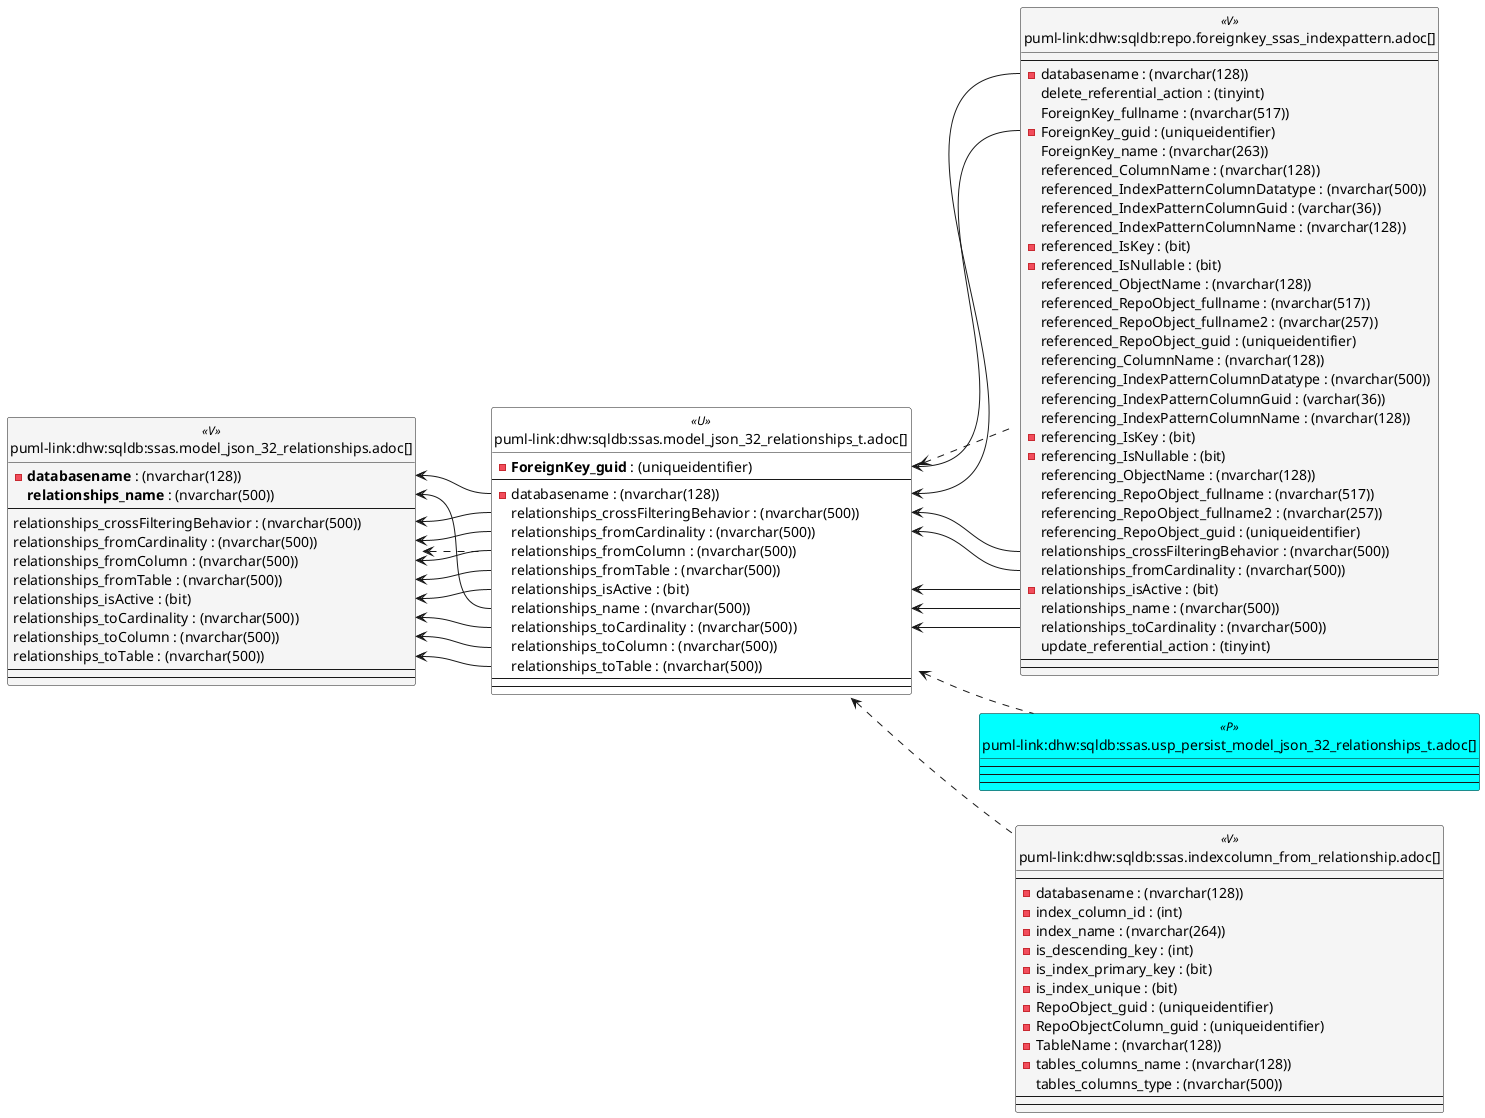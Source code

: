 @startuml
left to right direction
'top to bottom direction
hide circle
'avoide "." issues:
set namespaceSeparator none


skinparam class {
  BackgroundColor White
  BackgroundColor<<FN>> Yellow
  BackgroundColor<<FS>> Yellow
  BackgroundColor<<FT>> LightGray
  BackgroundColor<<IF>> Yellow
  BackgroundColor<<IS>> Yellow
  BackgroundColor<<P>> Aqua
  BackgroundColor<<PC>> Aqua
  BackgroundColor<<SN>> Yellow
  BackgroundColor<<SO>> SlateBlue
  BackgroundColor<<TF>> LightGray
  BackgroundColor<<TR>> Tomato
  BackgroundColor<<U>> White
  BackgroundColor<<V>> WhiteSmoke
  BackgroundColor<<X>> Aqua
  BackgroundColor<<external>> AliceBlue
}


entity "puml-link:dhw:sqldb:repo.foreignkey_ssas_indexpattern.adoc[]" as repo.ForeignKey_ssas_IndexPattern << V >> {
  --
  - databasename : (nvarchar(128))
  delete_referential_action : (tinyint)
  ForeignKey_fullname : (nvarchar(517))
  - ForeignKey_guid : (uniqueidentifier)
  ForeignKey_name : (nvarchar(263))
  referenced_ColumnName : (nvarchar(128))
  referenced_IndexPatternColumnDatatype : (nvarchar(500))
  referenced_IndexPatternColumnGuid : (varchar(36))
  referenced_IndexPatternColumnName : (nvarchar(128))
  - referenced_IsKey : (bit)
  - referenced_IsNullable : (bit)
  referenced_ObjectName : (nvarchar(128))
  referenced_RepoObject_fullname : (nvarchar(517))
  referenced_RepoObject_fullname2 : (nvarchar(257))
  referenced_RepoObject_guid : (uniqueidentifier)
  referencing_ColumnName : (nvarchar(128))
  referencing_IndexPatternColumnDatatype : (nvarchar(500))
  referencing_IndexPatternColumnGuid : (varchar(36))
  referencing_IndexPatternColumnName : (nvarchar(128))
  - referencing_IsKey : (bit)
  - referencing_IsNullable : (bit)
  referencing_ObjectName : (nvarchar(128))
  referencing_RepoObject_fullname : (nvarchar(517))
  referencing_RepoObject_fullname2 : (nvarchar(257))
  referencing_RepoObject_guid : (uniqueidentifier)
  relationships_crossFilteringBehavior : (nvarchar(500))
  relationships_fromCardinality : (nvarchar(500))
  - relationships_isActive : (bit)
  relationships_name : (nvarchar(500))
  relationships_toCardinality : (nvarchar(500))
  update_referential_action : (tinyint)
  --
  --
}

entity "puml-link:dhw:sqldb:ssas.indexcolumn_from_relationship.adoc[]" as ssas.IndexColumn_from_Relationship << V >> {
  --
  - databasename : (nvarchar(128))
  - index_column_id : (int)
  - index_name : (nvarchar(264))
  - is_descending_key : (int)
  - is_index_primary_key : (bit)
  - is_index_unique : (bit)
  - RepoObject_guid : (uniqueidentifier)
  - RepoObjectColumn_guid : (uniqueidentifier)
  - TableName : (nvarchar(128))
  - tables_columns_name : (nvarchar(128))
  tables_columns_type : (nvarchar(500))
  --
  --
}

entity "puml-link:dhw:sqldb:ssas.model_json_32_relationships.adoc[]" as ssas.model_json_32_relationships << V >> {
  - **databasename** : (nvarchar(128))
  **relationships_name** : (nvarchar(500))
  --
  relationships_crossFilteringBehavior : (nvarchar(500))
  relationships_fromCardinality : (nvarchar(500))
  relationships_fromColumn : (nvarchar(500))
  relationships_fromTable : (nvarchar(500))
  relationships_isActive : (bit)
  relationships_toCardinality : (nvarchar(500))
  relationships_toColumn : (nvarchar(500))
  relationships_toTable : (nvarchar(500))
  --
  --
}

entity "puml-link:dhw:sqldb:ssas.model_json_32_relationships_t.adoc[]" as ssas.model_json_32_relationships_T << U >> {
  - **ForeignKey_guid** : (uniqueidentifier)
  --
  - databasename : (nvarchar(128))
  relationships_crossFilteringBehavior : (nvarchar(500))
  relationships_fromCardinality : (nvarchar(500))
  relationships_fromColumn : (nvarchar(500))
  relationships_fromTable : (nvarchar(500))
  relationships_isActive : (bit)
  relationships_name : (nvarchar(500))
  relationships_toCardinality : (nvarchar(500))
  relationships_toColumn : (nvarchar(500))
  relationships_toTable : (nvarchar(500))
  --
  --
}

entity "puml-link:dhw:sqldb:ssas.usp_persist_model_json_32_relationships_t.adoc[]" as ssas.usp_PERSIST_model_json_32_relationships_T << P >> {
  --
  --
  --
}

ssas.model_json_32_relationships <.. ssas.model_json_32_relationships_T
ssas.model_json_32_relationships_T <.. repo.ForeignKey_ssas_IndexPattern
ssas.model_json_32_relationships_T <.. ssas.usp_PERSIST_model_json_32_relationships_T
ssas.model_json_32_relationships_T <.. ssas.IndexColumn_from_Relationship
"ssas.model_json_32_relationships::databasename" <-- "ssas.model_json_32_relationships_T::databasename"
"ssas.model_json_32_relationships::relationships_crossFilteringBehavior" <-- "ssas.model_json_32_relationships_T::relationships_crossFilteringBehavior"
"ssas.model_json_32_relationships::relationships_fromCardinality" <-- "ssas.model_json_32_relationships_T::relationships_fromCardinality"
"ssas.model_json_32_relationships::relationships_fromColumn" <-- "ssas.model_json_32_relationships_T::relationships_fromColumn"
"ssas.model_json_32_relationships::relationships_fromTable" <-- "ssas.model_json_32_relationships_T::relationships_fromTable"
"ssas.model_json_32_relationships::relationships_isActive" <-- "ssas.model_json_32_relationships_T::relationships_isActive"
"ssas.model_json_32_relationships::relationships_name" <-- "ssas.model_json_32_relationships_T::relationships_name"
"ssas.model_json_32_relationships::relationships_toCardinality" <-- "ssas.model_json_32_relationships_T::relationships_toCardinality"
"ssas.model_json_32_relationships::relationships_toColumn" <-- "ssas.model_json_32_relationships_T::relationships_toColumn"
"ssas.model_json_32_relationships::relationships_toTable" <-- "ssas.model_json_32_relationships_T::relationships_toTable"
"ssas.model_json_32_relationships_T::databasename" <-- "repo.ForeignKey_ssas_IndexPattern::databasename"
"ssas.model_json_32_relationships_T::ForeignKey_guid" <-- "repo.ForeignKey_ssas_IndexPattern::ForeignKey_guid"
"ssas.model_json_32_relationships_T::relationships_crossFilteringBehavior" <-- "repo.ForeignKey_ssas_IndexPattern::relationships_crossFilteringBehavior"
"ssas.model_json_32_relationships_T::relationships_fromCardinality" <-- "repo.ForeignKey_ssas_IndexPattern::relationships_fromCardinality"
"ssas.model_json_32_relationships_T::relationships_isActive" <-- "repo.ForeignKey_ssas_IndexPattern::relationships_isActive"
"ssas.model_json_32_relationships_T::relationships_name" <-- "repo.ForeignKey_ssas_IndexPattern::relationships_name"
"ssas.model_json_32_relationships_T::relationships_toCardinality" <-- "repo.ForeignKey_ssas_IndexPattern::relationships_toCardinality"
@enduml

